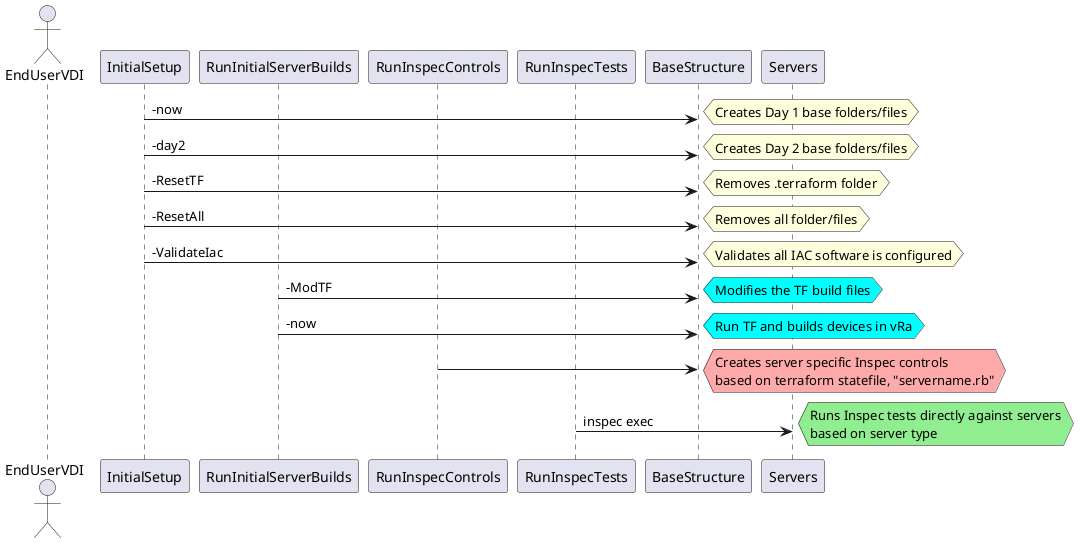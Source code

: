@startuml

' Just shows getting on to VDI and cloning the repo
' actor EndUser
' EndUser -> VDI: Logon
' VDI -> TFproviderUAT_Repo: git clone

actor EndUserVDI
participant InitialSetup order 10
participant RunInitialServerBuilds order 20
participant RunInspecControls order 30
participant RunInspecTests order 40
participant BaseStructure order 100
participant Servers order 110

' enduser -> InitialSetup: vsc window
' Step 1 of process
    InitialSetup -> BaseStructure:-now 
    hnote right : Creates Day 1 base folders/files 
    InitialSetup -> BaseStructure:-day2
    hnote right : Creates Day 2 base folders/files
    InitialSetup -> BaseStructure:-ResetTF
    hnote right : Removes .terraform folder
    InitialSetup -> BaseStructure:-ResetAll
    hnote right : Removes all folder/files
    InitialSetup -> BaseStructure:-ValidateIac
    hnote right : Validates all IAC software is configured

' enduser -> RunInitialServerBuilds: vsc window
' Step 2 of process
    RunInitialServerBuilds -> BaseStructure:-ModTF 
    hnote right #aqua : Modifies the TF build files 
    RunInitialServerBuilds -> BaseStructure:-now
    hnote right #aqua : Run TF and builds devices in vRa 

' Step 3 of process
    RunInspecControls -> BaseStructure: 
    hnote right #ffaaaa 
        Creates server specific Inspec controls
        based on terraform statefile, "servername.rb"
    end note

' Step 4 of process
    RunInspecTests -> Servers: inspec exec 
    hnote right #lightgreen 
        Runs Inspec tests directly against servers
        based on server type
    end note
@enduml